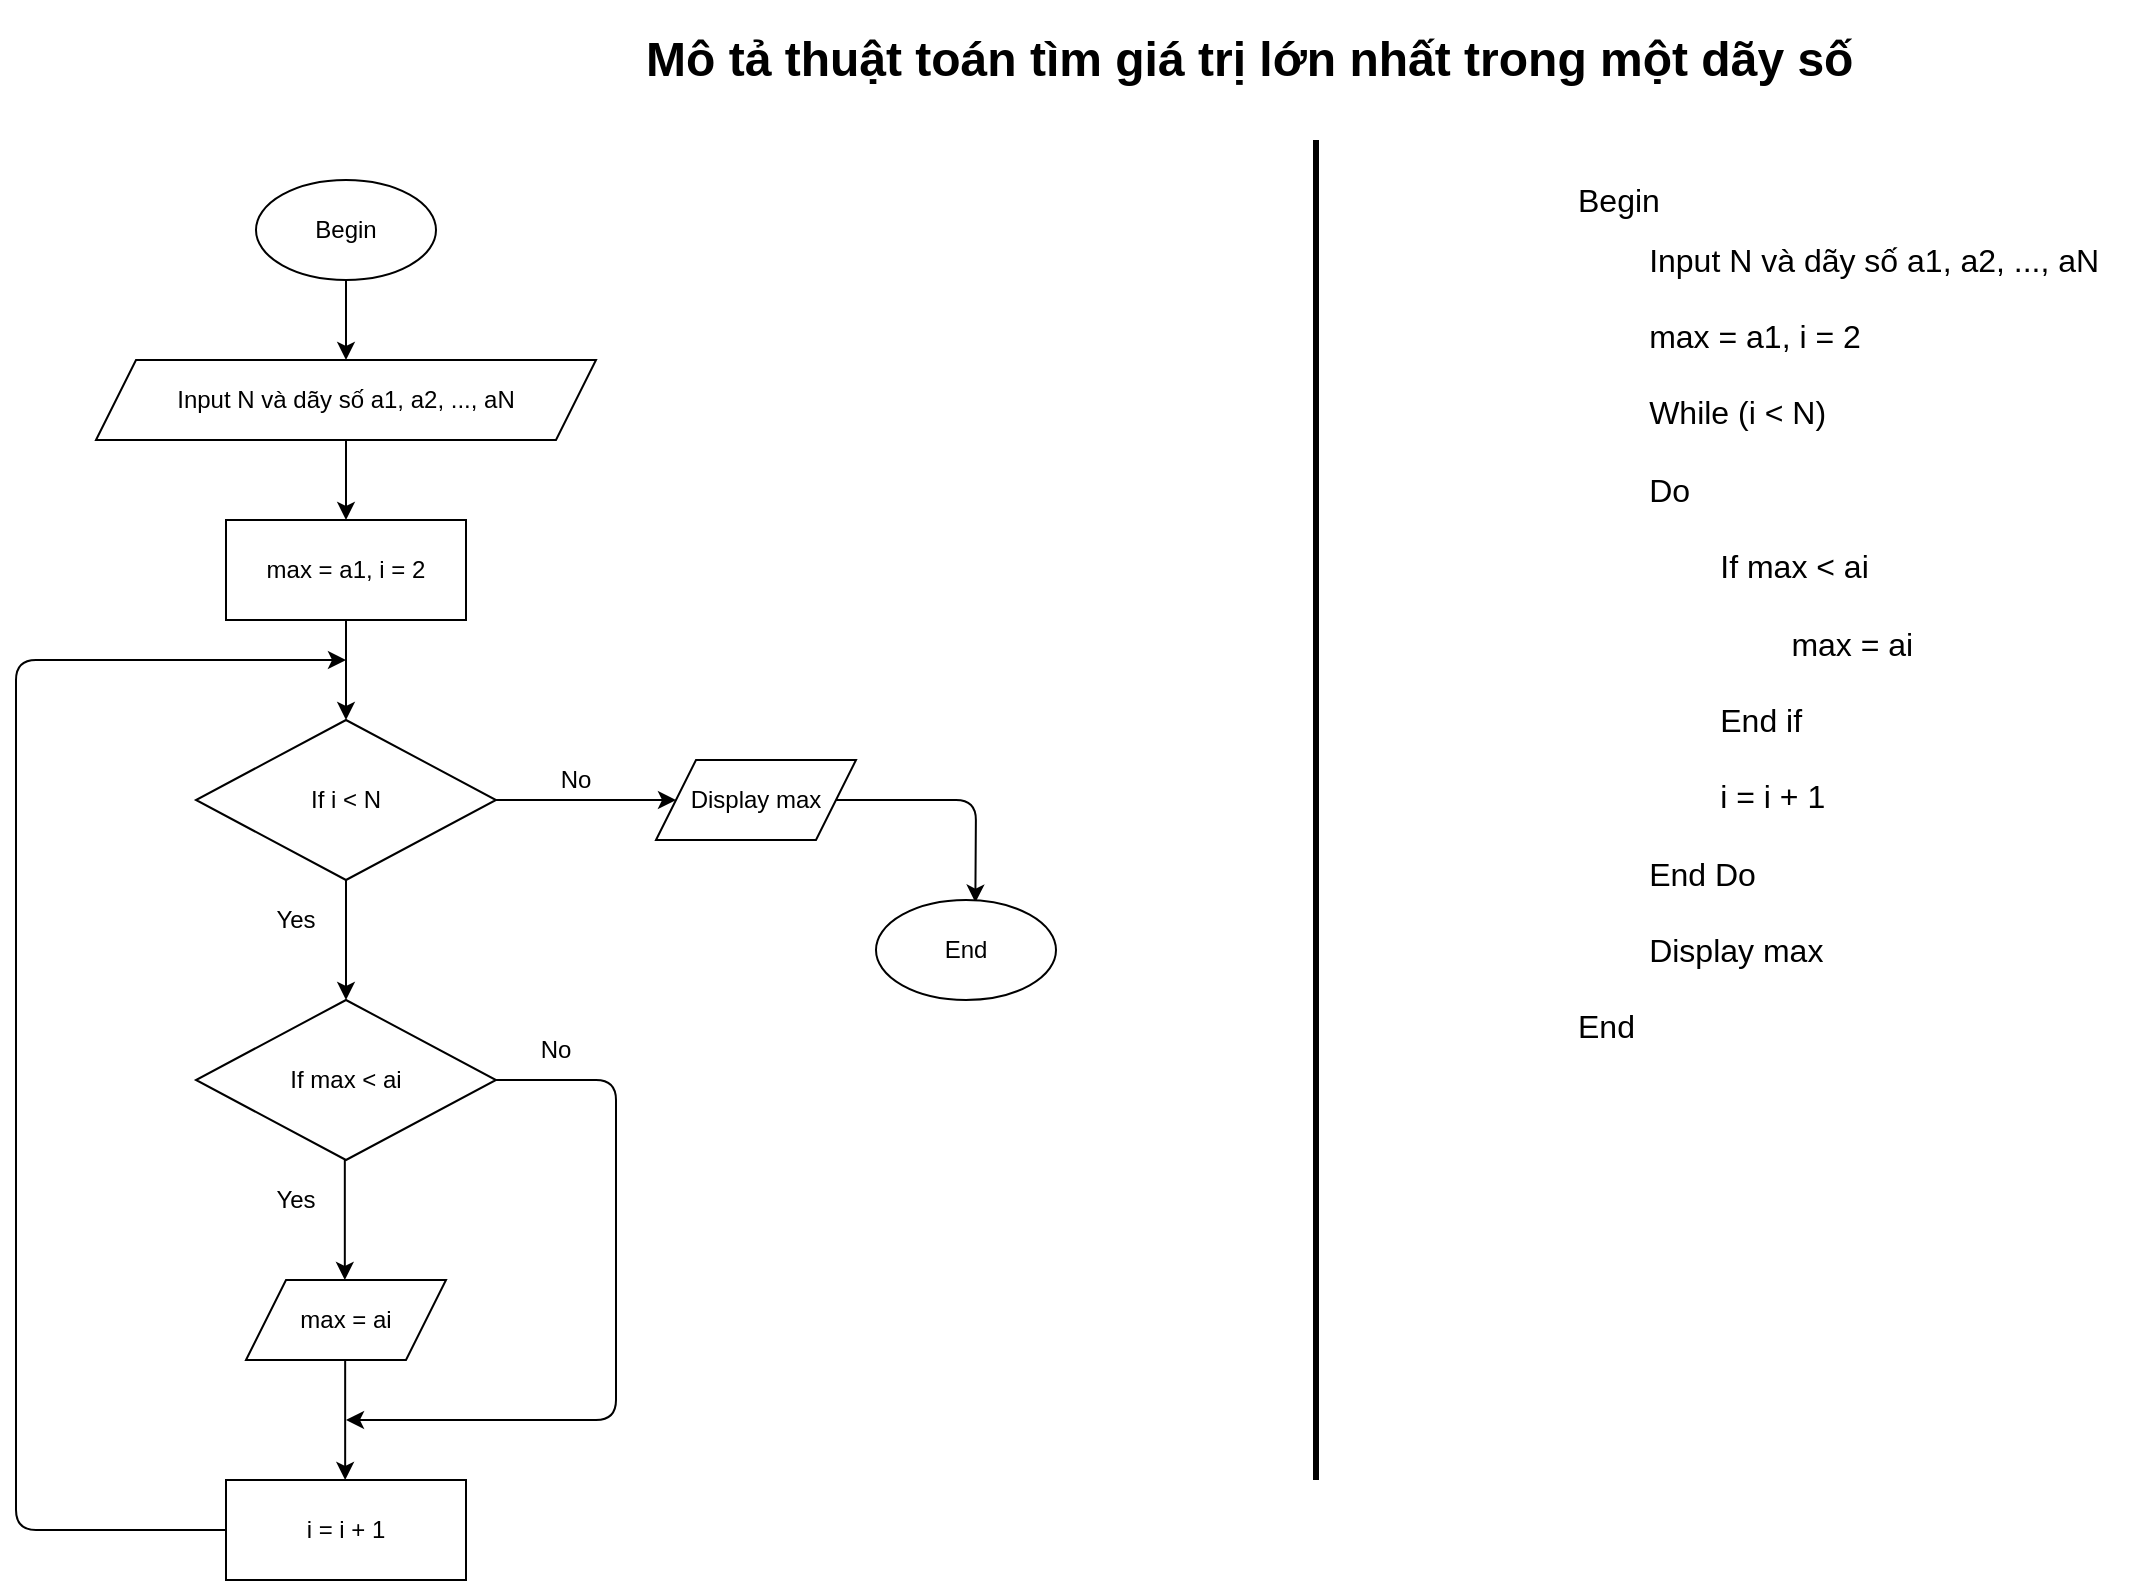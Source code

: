 <mxfile version="15.3.7" type="device"><diagram id="q-nUF9DSOmDJksMGqt2l" name="Page-1"><mxGraphModel dx="1422" dy="762" grid="1" gridSize="10" guides="1" tooltips="1" connect="1" arrows="1" fold="1" page="1" pageScale="1" pageWidth="827" pageHeight="1169" math="0" shadow="0"><root><mxCell id="0"/><mxCell id="1" parent="0"/><mxCell id="5AqrQunOF9yiXY4FqoFe-1" value="Begin" style="ellipse;whiteSpace=wrap;html=1;" parent="1" vertex="1"><mxGeometry x="300" y="140" width="90" height="50" as="geometry"/></mxCell><mxCell id="5AqrQunOF9yiXY4FqoFe-6" value="" style="endArrow=classic;html=1;exitX=0.5;exitY=1;exitDx=0;exitDy=0;" parent="1" source="5AqrQunOF9yiXY4FqoFe-1" edge="1"><mxGeometry width="50" height="50" relative="1" as="geometry"><mxPoint x="570" y="420" as="sourcePoint"/><mxPoint x="345" y="230" as="targetPoint"/></mxGeometry></mxCell><mxCell id="5AqrQunOF9yiXY4FqoFe-7" value="Input N và dãy số a1, a2, ..., aN" style="shape=parallelogram;perimeter=parallelogramPerimeter;whiteSpace=wrap;html=1;fixedSize=1;" parent="1" vertex="1"><mxGeometry x="220" y="230" width="250" height="40" as="geometry"/></mxCell><mxCell id="5AqrQunOF9yiXY4FqoFe-9" value="" style="endArrow=classic;html=1;exitX=0.5;exitY=1;exitDx=0;exitDy=0;" parent="1" source="5AqrQunOF9yiXY4FqoFe-7" edge="1"><mxGeometry width="50" height="50" relative="1" as="geometry"><mxPoint x="340" y="300" as="sourcePoint"/><mxPoint x="345" y="310" as="targetPoint"/></mxGeometry></mxCell><mxCell id="5AqrQunOF9yiXY4FqoFe-16" value="max = a1, i = 2" style="rounded=0;whiteSpace=wrap;html=1;" parent="1" vertex="1"><mxGeometry x="285" y="310" width="120" height="50" as="geometry"/></mxCell><mxCell id="5AqrQunOF9yiXY4FqoFe-19" value="" style="endArrow=classic;html=1;exitX=0.5;exitY=1;exitDx=0;exitDy=0;entryX=0.5;entryY=0;entryDx=0;entryDy=0;" parent="1" source="5AqrQunOF9yiXY4FqoFe-16" edge="1"><mxGeometry width="50" height="50" relative="1" as="geometry"><mxPoint x="355" y="635" as="sourcePoint"/><mxPoint x="345" y="410" as="targetPoint"/></mxGeometry></mxCell><mxCell id="5AqrQunOF9yiXY4FqoFe-24" value="&lt;h1&gt;Mô tả thuật toán tìm giá trị lớn nhất trong một dãy số&lt;/h1&gt;" style="text;html=1;strokeColor=none;fillColor=none;spacing=5;spacingTop=-20;whiteSpace=wrap;overflow=hidden;rounded=0;" parent="1" vertex="1"><mxGeometry x="490" y="60" width="677" height="40" as="geometry"/></mxCell><mxCell id="5AqrQunOF9yiXY4FqoFe-26" value="&lt;h1 style=&quot;font-size: 16px&quot;&gt;&lt;span style=&quot;font-weight: normal&quot;&gt;Begin&lt;/span&gt;&lt;/h1&gt;&lt;div style=&quot;font-size: 16px&quot;&gt;&lt;span style=&quot;font-weight: normal&quot;&gt;&lt;span style=&quot;white-space: pre&quot;&gt;&#9;&lt;/span&gt;Input N và dãy số a1, a2, ..., aN&lt;/span&gt;&lt;/div&gt;&lt;div style=&quot;font-size: 16px&quot;&gt;&lt;span style=&quot;font-weight: normal&quot;&gt;&lt;br&gt;&lt;/span&gt;&lt;/div&gt;&lt;div style=&quot;font-size: 16px&quot;&gt;&lt;span style=&quot;font-weight: normal&quot;&gt;&lt;span style=&quot;white-space: pre&quot;&gt;&#9;&lt;/span&gt;max = a1, i = 2&lt;br&gt;&lt;/span&gt;&lt;/div&gt;&lt;div style=&quot;font-size: 16px&quot;&gt;&lt;span style=&quot;font-weight: normal&quot;&gt;&lt;br&gt;&lt;/span&gt;&lt;/div&gt;&lt;div style=&quot;font-size: 16px&quot;&gt;&lt;span style=&quot;font-weight: normal&quot;&gt;&lt;span style=&quot;white-space: pre&quot;&gt;&#9;&lt;/span&gt;While (i &amp;lt; N)&lt;br&gt;&lt;/span&gt;&lt;/div&gt;&lt;div style=&quot;font-size: 16px&quot;&gt;&lt;span style=&quot;font-weight: normal&quot;&gt;&lt;br&gt;&lt;/span&gt;&lt;/div&gt;&lt;div style=&quot;font-size: 16px&quot;&gt;&lt;span style=&quot;font-weight: normal&quot;&gt;&lt;span style=&quot;white-space: pre&quot;&gt;&#9;&lt;/span&gt;Do&lt;br&gt;&lt;/span&gt;&lt;/div&gt;&lt;div style=&quot;font-size: 16px&quot;&gt;&lt;span style=&quot;font-weight: normal&quot;&gt;&lt;br&gt;&lt;/span&gt;&lt;/div&gt;&lt;div style=&quot;font-size: 16px&quot;&gt;&lt;span style=&quot;font-weight: normal&quot;&gt;&lt;span style=&quot;white-space: pre&quot;&gt;&#9;&lt;/span&gt;&lt;span style=&quot;white-space: pre&quot;&gt;&#9;&lt;/span&gt;If max &amp;lt; ai&lt;br&gt;&lt;/span&gt;&lt;/div&gt;&lt;div style=&quot;font-size: 16px&quot;&gt;&lt;/div&gt;&lt;div style=&quot;font-size: 16px&quot;&gt;&lt;span style=&quot;font-weight: normal&quot;&gt;&lt;br&gt;&lt;/span&gt;&lt;/div&gt;&lt;div style=&quot;font-size: 16px&quot;&gt;&lt;span style=&quot;font-weight: normal&quot;&gt;&lt;span style=&quot;white-space: pre&quot;&gt;&#9;&lt;/span&gt;&lt;span style=&quot;white-space: pre&quot;&gt;&#9;&lt;/span&gt;&lt;span style=&quot;white-space: pre&quot;&gt;&#9;&lt;/span&gt;max = ai&lt;br&gt;&lt;/span&gt;&lt;/div&gt;&lt;div style=&quot;font-size: 16px&quot;&gt;&lt;span style=&quot;font-weight: normal&quot;&gt;&lt;br&gt;&lt;/span&gt;&lt;/div&gt;&lt;div style=&quot;font-size: 16px&quot;&gt;&lt;span style=&quot;font-weight: normal&quot;&gt;&lt;span style=&quot;white-space: pre&quot;&gt;&#9;&lt;/span&gt;&lt;span style=&quot;white-space: pre&quot;&gt;&#9;&lt;/span&gt;End if&lt;br&gt;&lt;/span&gt;&lt;/div&gt;&lt;div style=&quot;font-size: 16px&quot;&gt;&lt;span style=&quot;font-weight: normal&quot;&gt;&lt;span style=&quot;white-space: pre&quot;&gt;&#9;&lt;/span&gt;&lt;span style=&quot;white-space: pre&quot;&gt;&#9;&lt;/span&gt;&lt;span style=&quot;white-space: pre&quot;&gt;&#9;&lt;/span&gt;&lt;/span&gt;&lt;/div&gt;&lt;div style=&quot;font-size: 16px&quot;&gt;&lt;span style=&quot;font-weight: normal&quot;&gt;&lt;span style=&quot;white-space: pre&quot;&gt;&#9;&lt;span style=&quot;white-space: pre&quot;&gt;&#9;&lt;/span&gt;&lt;/span&gt;i = i + 1&lt;br&gt;&lt;/span&gt;&lt;/div&gt;&lt;div style=&quot;font-size: 16px&quot;&gt;&lt;span style=&quot;font-weight: normal&quot;&gt;&lt;br&gt;&lt;/span&gt;&lt;/div&gt;&lt;div style=&quot;font-size: 16px&quot;&gt;&lt;span style=&quot;font-weight: normal&quot;&gt;&lt;span style=&quot;white-space: pre&quot;&gt;&#9;&lt;/span&gt;End Do&lt;br&gt;&lt;/span&gt;&lt;/div&gt;&lt;div style=&quot;font-size: 16px&quot;&gt;&lt;span style=&quot;font-weight: normal&quot;&gt;&lt;br&gt;&lt;/span&gt;&lt;/div&gt;&lt;div style=&quot;font-size: 16px&quot;&gt;&lt;span style=&quot;font-weight: normal&quot;&gt;&lt;span style=&quot;white-space: pre&quot;&gt;&#9;&lt;/span&gt;Display max&lt;br&gt;&lt;/span&gt;&lt;/div&gt;&lt;div style=&quot;font-size: 16px&quot;&gt;&lt;span style=&quot;font-weight: normal&quot;&gt;&lt;br&gt;&lt;/span&gt;&lt;/div&gt;&lt;div style=&quot;font-size: 16px&quot;&gt;&lt;span style=&quot;font-weight: normal&quot;&gt;End&lt;/span&gt;&lt;/div&gt;" style="text;html=1;strokeColor=none;fillColor=none;spacing=5;spacingTop=-20;whiteSpace=wrap;overflow=hidden;rounded=0;align=left;" parent="1" vertex="1"><mxGeometry x="956" y="140" width="284" height="560" as="geometry"/></mxCell><mxCell id="hYvTD4bISIvkHJzC5qq0-3" value="If i &amp;lt; N" style="rhombus;whiteSpace=wrap;html=1;" parent="1" vertex="1"><mxGeometry x="270" y="410" width="150" height="80" as="geometry"/></mxCell><mxCell id="hYvTD4bISIvkHJzC5qq0-5" value="Yes" style="text;html=1;strokeColor=none;fillColor=none;align=center;verticalAlign=middle;whiteSpace=wrap;rounded=0;" parent="1" vertex="1"><mxGeometry x="300" y="500" width="40" height="20" as="geometry"/></mxCell><mxCell id="hYvTD4bISIvkHJzC5qq0-6" value="max = ai" style="shape=parallelogram;perimeter=parallelogramPerimeter;whiteSpace=wrap;html=1;fixedSize=1;" parent="1" vertex="1"><mxGeometry x="295" y="690" width="100" height="40" as="geometry"/></mxCell><mxCell id="hYvTD4bISIvkHJzC5qq0-7" value="" style="endArrow=classic;html=1;startArrow=none;" parent="1" edge="1"><mxGeometry width="50" height="50" relative="1" as="geometry"><mxPoint x="420" y="450" as="sourcePoint"/><mxPoint x="510" y="450" as="targetPoint"/><Array as="points"><mxPoint x="490" y="450"/></Array></mxGeometry></mxCell><mxCell id="hYvTD4bISIvkHJzC5qq0-8" value="No" style="text;html=1;strokeColor=none;fillColor=none;align=center;verticalAlign=middle;whiteSpace=wrap;rounded=0;" parent="1" vertex="1"><mxGeometry x="440" y="430" width="40" height="20" as="geometry"/></mxCell><mxCell id="hYvTD4bISIvkHJzC5qq0-20" value="" style="endArrow=classic;html=1;entryX=0.552;entryY=0.026;entryDx=0;entryDy=0;entryPerimeter=0;" parent="1" source="wlyXubjK3U05Stkf609g-3" target="hYvTD4bISIvkHJzC5qq0-21" edge="1"><mxGeometry width="50" height="50" relative="1" as="geometry"><mxPoint x="654.58" y="450" as="sourcePoint"/><mxPoint x="654.58" y="500" as="targetPoint"/><Array as="points"><mxPoint x="660" y="450"/></Array></mxGeometry></mxCell><mxCell id="hYvTD4bISIvkHJzC5qq0-21" value="End" style="ellipse;whiteSpace=wrap;html=1;" parent="1" vertex="1"><mxGeometry x="610" y="500" width="90" height="50" as="geometry"/></mxCell><mxCell id="wlyXubjK3U05Stkf609g-3" value="Display max" style="shape=parallelogram;perimeter=parallelogramPerimeter;whiteSpace=wrap;html=1;fixedSize=1;" parent="1" vertex="1"><mxGeometry x="500" y="430" width="100" height="40" as="geometry"/></mxCell><mxCell id="wlyXubjK3U05Stkf609g-5" value="" style="endArrow=classic;html=1;exitX=0.5;exitY=1;exitDx=0;exitDy=0;" parent="1" source="hYvTD4bISIvkHJzC5qq0-3" edge="1"><mxGeometry width="50" height="50" relative="1" as="geometry"><mxPoint x="355" y="370" as="sourcePoint"/><mxPoint x="345" y="550" as="targetPoint"/></mxGeometry></mxCell><mxCell id="wlyXubjK3U05Stkf609g-7" value="If max &amp;lt; ai" style="rhombus;whiteSpace=wrap;html=1;" parent="1" vertex="1"><mxGeometry x="270" y="550" width="150" height="80" as="geometry"/></mxCell><mxCell id="wlyXubjK3U05Stkf609g-8" value="" style="endArrow=classic;html=1;exitX=0.5;exitY=1;exitDx=0;exitDy=0;" parent="1" edge="1"><mxGeometry width="50" height="50" relative="1" as="geometry"><mxPoint x="344.41" y="630" as="sourcePoint"/><mxPoint x="344.41" y="690" as="targetPoint"/></mxGeometry></mxCell><mxCell id="wlyXubjK3U05Stkf609g-9" value="Yes" style="text;html=1;strokeColor=none;fillColor=none;align=center;verticalAlign=middle;whiteSpace=wrap;rounded=0;" parent="1" vertex="1"><mxGeometry x="300" y="640" width="40" height="20" as="geometry"/></mxCell><mxCell id="wlyXubjK3U05Stkf609g-10" value="" style="endArrow=classic;html=1;exitX=0.5;exitY=1;exitDx=0;exitDy=0;" parent="1" edge="1"><mxGeometry width="50" height="50" relative="1" as="geometry"><mxPoint x="344.58" y="730" as="sourcePoint"/><mxPoint x="344.58" y="790" as="targetPoint"/></mxGeometry></mxCell><mxCell id="wlyXubjK3U05Stkf609g-11" value="i = i + 1" style="rounded=0;whiteSpace=wrap;html=1;" parent="1" vertex="1"><mxGeometry x="285" y="790" width="120" height="50" as="geometry"/></mxCell><mxCell id="wlyXubjK3U05Stkf609g-12" value="" style="endArrow=classic;html=1;exitX=0;exitY=0.5;exitDx=0;exitDy=0;" parent="1" source="wlyXubjK3U05Stkf609g-11" edge="1"><mxGeometry width="50" height="50" relative="1" as="geometry"><mxPoint x="640" y="680" as="sourcePoint"/><mxPoint x="345" y="380" as="targetPoint"/><Array as="points"><mxPoint x="180" y="815"/><mxPoint x="180" y="380"/></Array></mxGeometry></mxCell><mxCell id="wlyXubjK3U05Stkf609g-14" value="" style="endArrow=classic;html=1;exitX=1;exitY=0.5;exitDx=0;exitDy=0;" parent="1" source="wlyXubjK3U05Stkf609g-7" edge="1"><mxGeometry width="50" height="50" relative="1" as="geometry"><mxPoint x="690" y="650" as="sourcePoint"/><mxPoint x="345" y="760" as="targetPoint"/><Array as="points"><mxPoint x="480" y="590"/><mxPoint x="480" y="760"/></Array></mxGeometry></mxCell><mxCell id="wlyXubjK3U05Stkf609g-15" value="No" style="text;html=1;strokeColor=none;fillColor=none;align=center;verticalAlign=middle;whiteSpace=wrap;rounded=0;" parent="1" vertex="1"><mxGeometry x="430" y="565" width="40" height="20" as="geometry"/></mxCell><mxCell id="wlyXubjK3U05Stkf609g-17" value="" style="endArrow=none;html=1;strokeWidth=3;" parent="1" edge="1"><mxGeometry width="50" height="50" relative="1" as="geometry"><mxPoint x="830" y="790" as="sourcePoint"/><mxPoint x="830" y="120" as="targetPoint"/></mxGeometry></mxCell></root></mxGraphModel></diagram></mxfile>